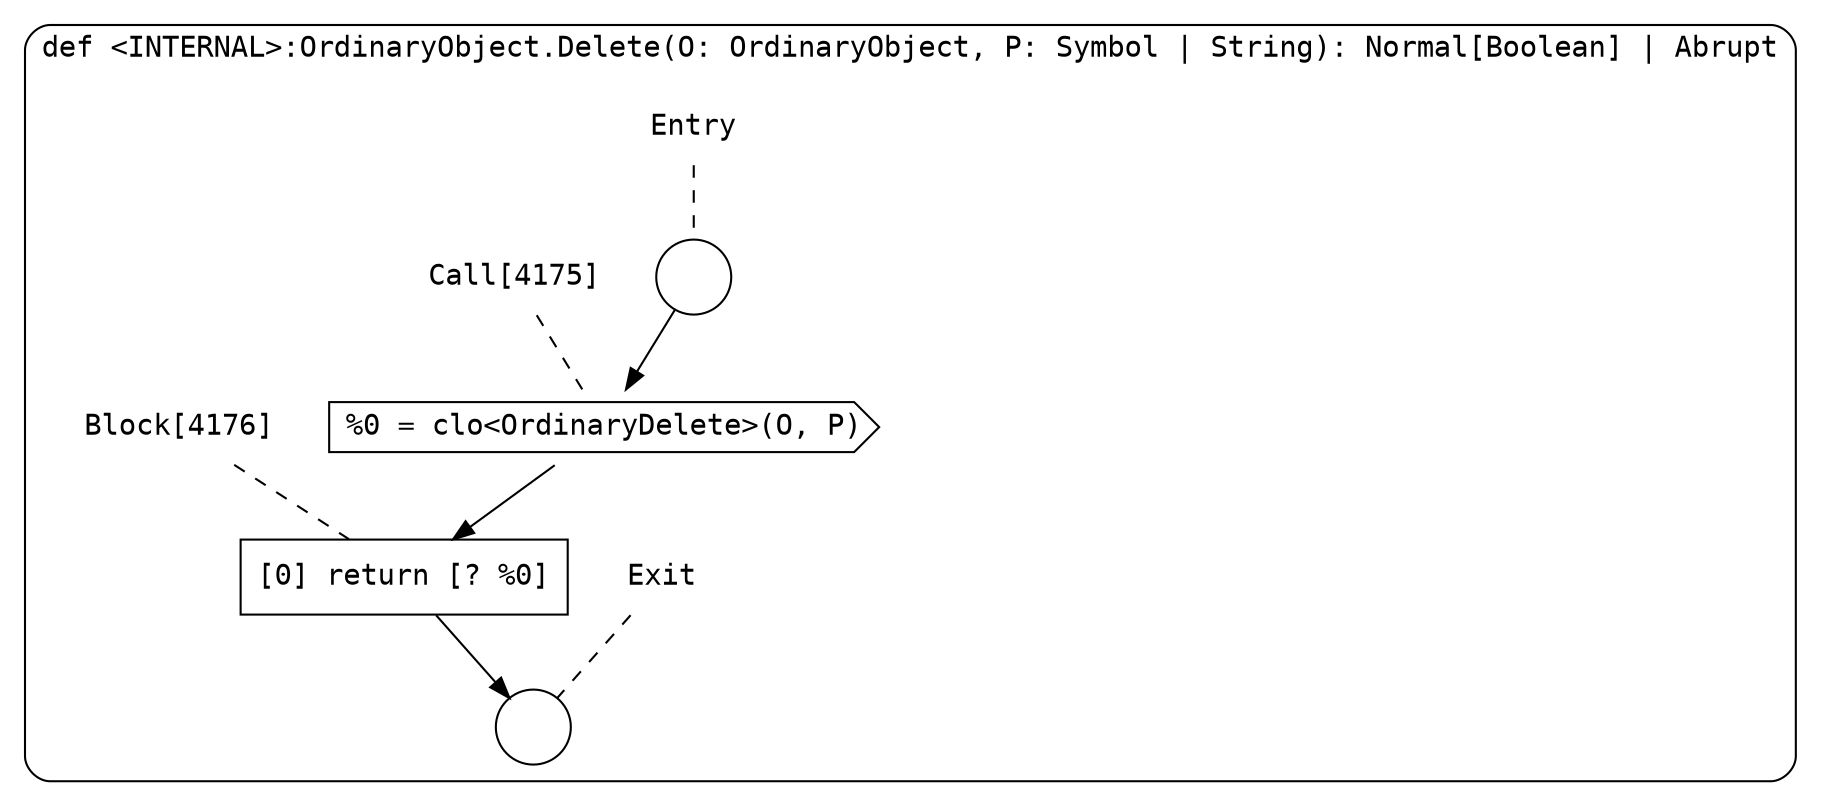 digraph {
  graph [fontname = "Consolas"]
  node [fontname = "Consolas"]
  edge [fontname = "Consolas"]
  subgraph cluster1068 {
    label = "def <INTERNAL>:OrdinaryObject.Delete(O: OrdinaryObject, P: Symbol | String): Normal[Boolean] | Abrupt"
    style = rounded
    cluster1068_entry_name [shape=none, label=<<font color="black">Entry</font>>]
    cluster1068_entry_name -> cluster1068_entry [arrowhead=none, color="black", style=dashed]
    cluster1068_entry [shape=circle label=" " color="black" fillcolor="white" style=filled]
    cluster1068_entry -> node4175 [color="black"]
    cluster1068_exit_name [shape=none, label=<<font color="black">Exit</font>>]
    cluster1068_exit_name -> cluster1068_exit [arrowhead=none, color="black", style=dashed]
    cluster1068_exit [shape=circle label=" " color="black" fillcolor="white" style=filled]
    node4175_name [shape=none, label=<<font color="black">Call[4175]</font>>]
    node4175_name -> node4175 [arrowhead=none, color="black", style=dashed]
    node4175 [shape=cds, label=<<font color="black">%0 = clo&lt;OrdinaryDelete&gt;(O, P)</font>> color="black" fillcolor="white", style=filled]
    node4175 -> node4176 [color="black"]
    node4176_name [shape=none, label=<<font color="black">Block[4176]</font>>]
    node4176_name -> node4176 [arrowhead=none, color="black", style=dashed]
    node4176 [shape=box, label=<<font color="black">[0] return [? %0]<BR ALIGN="LEFT"/></font>> color="black" fillcolor="white", style=filled]
    node4176 -> cluster1068_exit [color="black"]
  }
}